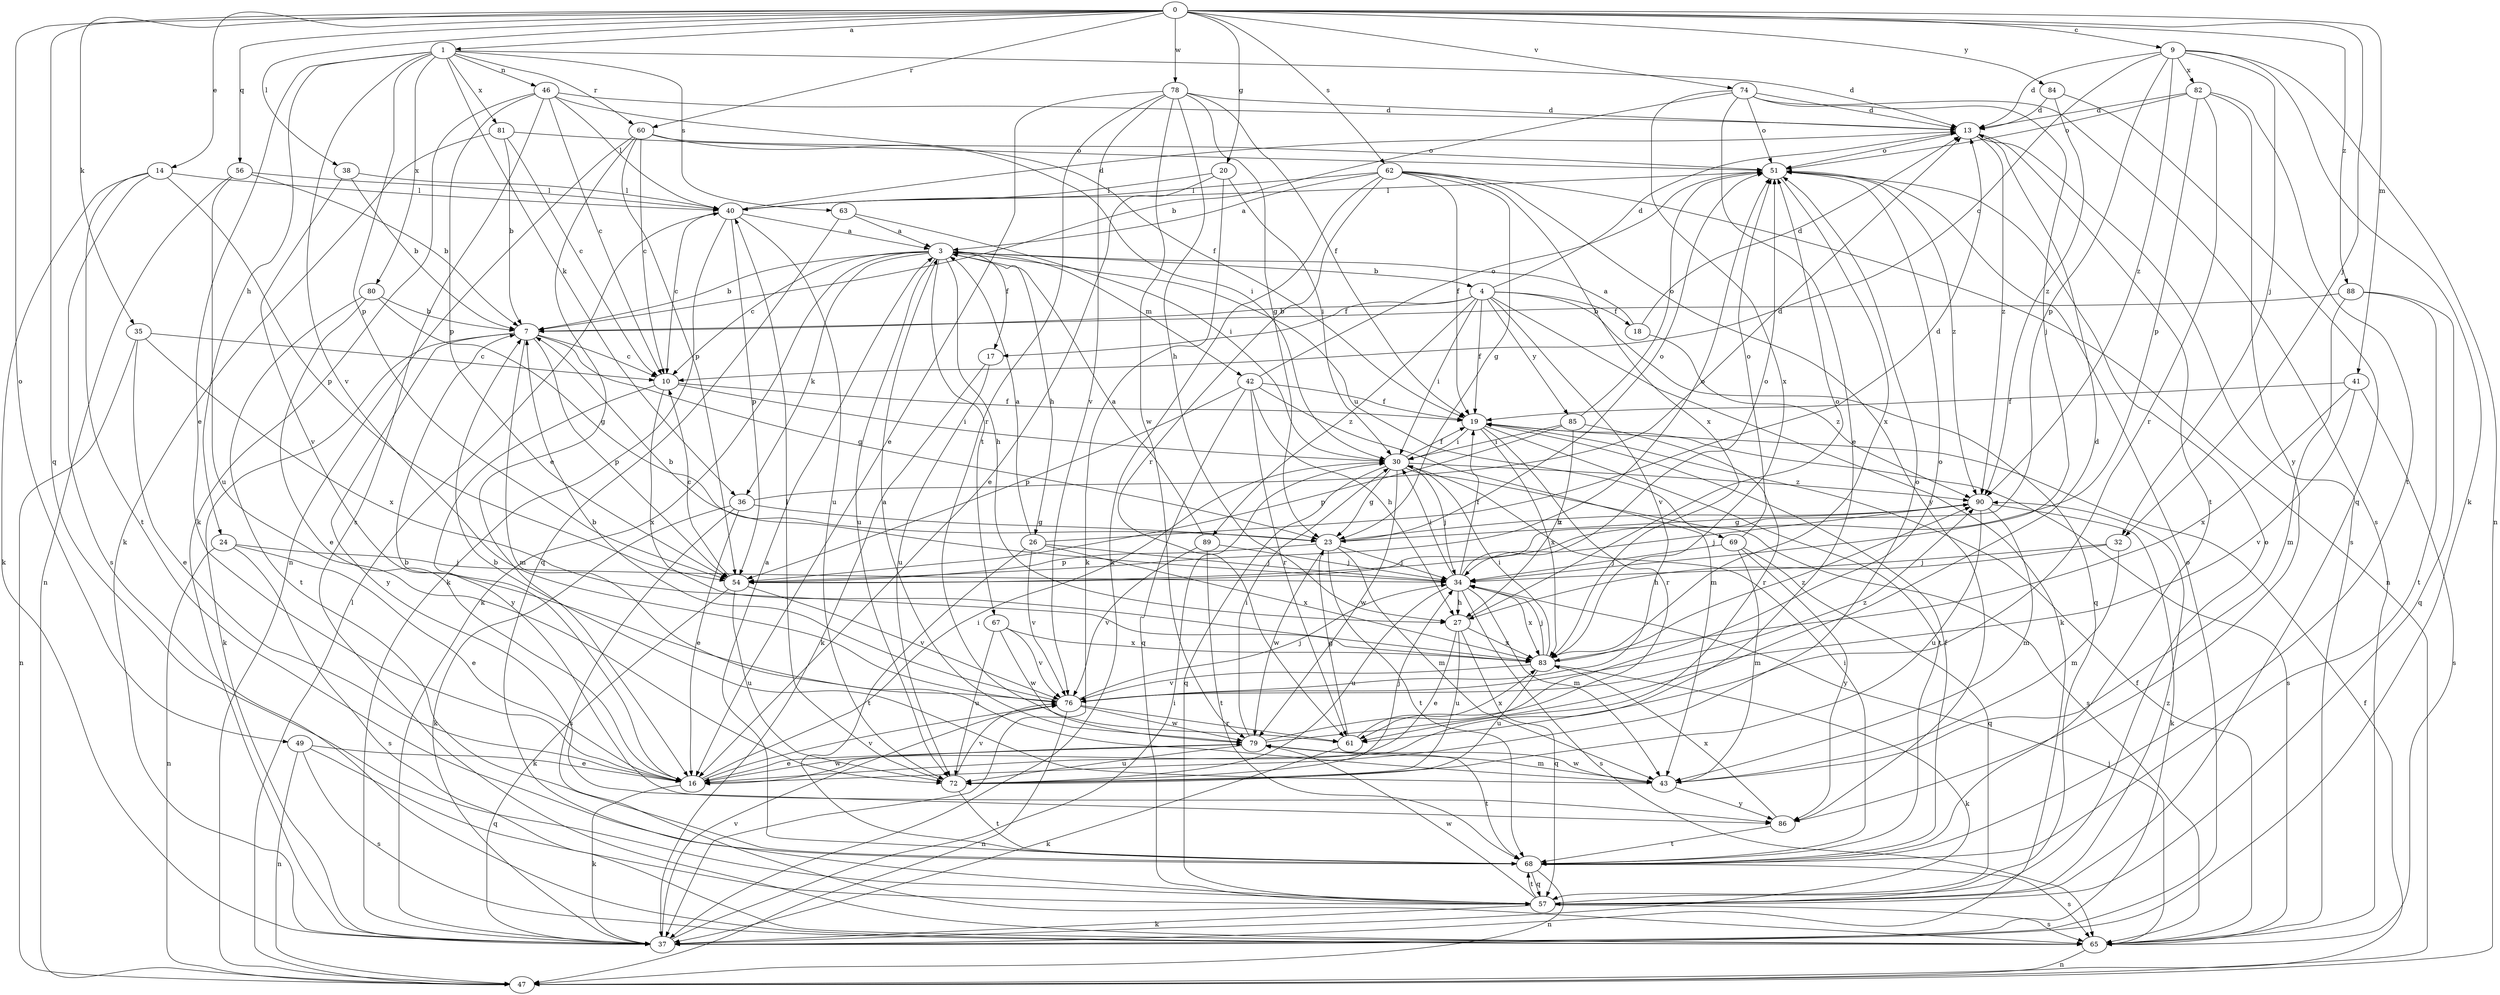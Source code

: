strict digraph  {
0;
1;
3;
4;
7;
9;
10;
13;
14;
16;
17;
18;
19;
20;
23;
24;
26;
27;
30;
32;
34;
35;
36;
37;
38;
40;
41;
42;
43;
46;
47;
49;
51;
54;
56;
57;
60;
61;
62;
63;
65;
67;
68;
69;
72;
74;
76;
78;
79;
80;
81;
82;
83;
84;
85;
86;
88;
89;
90;
0 -> 1  [label=a];
0 -> 9  [label=c];
0 -> 14  [label=e];
0 -> 20  [label=g];
0 -> 32  [label=j];
0 -> 35  [label=k];
0 -> 38  [label=l];
0 -> 41  [label=m];
0 -> 49  [label=o];
0 -> 56  [label=q];
0 -> 57  [label=q];
0 -> 60  [label=r];
0 -> 62  [label=s];
0 -> 74  [label=v];
0 -> 78  [label=w];
0 -> 84  [label=y];
0 -> 88  [label=z];
1 -> 13  [label=d];
1 -> 16  [label=e];
1 -> 24  [label=h];
1 -> 36  [label=k];
1 -> 46  [label=n];
1 -> 54  [label=p];
1 -> 60  [label=r];
1 -> 63  [label=s];
1 -> 76  [label=v];
1 -> 80  [label=x];
1 -> 81  [label=x];
3 -> 4  [label=b];
3 -> 7  [label=b];
3 -> 10  [label=c];
3 -> 17  [label=f];
3 -> 26  [label=h];
3 -> 27  [label=h];
3 -> 36  [label=k];
3 -> 37  [label=k];
3 -> 42  [label=m];
3 -> 67  [label=t];
3 -> 69  [label=u];
3 -> 72  [label=u];
4 -> 7  [label=b];
4 -> 13  [label=d];
4 -> 17  [label=f];
4 -> 18  [label=f];
4 -> 19  [label=f];
4 -> 30  [label=i];
4 -> 37  [label=k];
4 -> 57  [label=q];
4 -> 76  [label=v];
4 -> 85  [label=y];
4 -> 89  [label=z];
7 -> 10  [label=c];
7 -> 23  [label=g];
7 -> 37  [label=k];
7 -> 43  [label=m];
7 -> 54  [label=p];
7 -> 86  [label=y];
9 -> 10  [label=c];
9 -> 13  [label=d];
9 -> 32  [label=j];
9 -> 37  [label=k];
9 -> 47  [label=n];
9 -> 54  [label=p];
9 -> 82  [label=x];
9 -> 90  [label=z];
10 -> 19  [label=f];
10 -> 30  [label=i];
10 -> 83  [label=x];
10 -> 86  [label=y];
13 -> 51  [label=o];
13 -> 65  [label=s];
13 -> 68  [label=t];
13 -> 90  [label=z];
14 -> 37  [label=k];
14 -> 40  [label=l];
14 -> 54  [label=p];
14 -> 65  [label=s];
14 -> 68  [label=t];
16 -> 7  [label=b];
16 -> 30  [label=i];
16 -> 37  [label=k];
16 -> 51  [label=o];
16 -> 76  [label=v];
16 -> 79  [label=w];
17 -> 37  [label=k];
17 -> 72  [label=u];
18 -> 3  [label=a];
18 -> 13  [label=d];
18 -> 90  [label=z];
19 -> 30  [label=i];
19 -> 61  [label=r];
19 -> 65  [label=s];
19 -> 68  [label=t];
19 -> 83  [label=x];
20 -> 16  [label=e];
20 -> 30  [label=i];
20 -> 37  [label=k];
20 -> 40  [label=l];
23 -> 34  [label=j];
23 -> 43  [label=m];
23 -> 51  [label=o];
23 -> 54  [label=p];
23 -> 68  [label=t];
23 -> 79  [label=w];
23 -> 90  [label=z];
24 -> 16  [label=e];
24 -> 34  [label=j];
24 -> 47  [label=n];
24 -> 65  [label=s];
26 -> 3  [label=a];
26 -> 13  [label=d];
26 -> 34  [label=j];
26 -> 68  [label=t];
26 -> 76  [label=v];
26 -> 83  [label=x];
27 -> 16  [label=e];
27 -> 51  [label=o];
27 -> 57  [label=q];
27 -> 72  [label=u];
27 -> 83  [label=x];
30 -> 19  [label=f];
30 -> 23  [label=g];
30 -> 34  [label=j];
30 -> 57  [label=q];
30 -> 65  [label=s];
30 -> 79  [label=w];
30 -> 90  [label=z];
32 -> 27  [label=h];
32 -> 34  [label=j];
32 -> 43  [label=m];
34 -> 7  [label=b];
34 -> 19  [label=f];
34 -> 27  [label=h];
34 -> 30  [label=i];
34 -> 43  [label=m];
34 -> 51  [label=o];
34 -> 65  [label=s];
34 -> 72  [label=u];
34 -> 83  [label=x];
35 -> 10  [label=c];
35 -> 16  [label=e];
35 -> 47  [label=n];
35 -> 83  [label=x];
36 -> 13  [label=d];
36 -> 16  [label=e];
36 -> 23  [label=g];
36 -> 37  [label=k];
36 -> 65  [label=s];
37 -> 30  [label=i];
37 -> 51  [label=o];
37 -> 76  [label=v];
38 -> 7  [label=b];
38 -> 40  [label=l];
38 -> 76  [label=v];
40 -> 3  [label=a];
40 -> 10  [label=c];
40 -> 13  [label=d];
40 -> 37  [label=k];
40 -> 54  [label=p];
40 -> 72  [label=u];
41 -> 19  [label=f];
41 -> 65  [label=s];
41 -> 76  [label=v];
41 -> 83  [label=x];
42 -> 19  [label=f];
42 -> 27  [label=h];
42 -> 43  [label=m];
42 -> 51  [label=o];
42 -> 54  [label=p];
42 -> 57  [label=q];
42 -> 61  [label=r];
43 -> 7  [label=b];
43 -> 79  [label=w];
43 -> 86  [label=y];
46 -> 10  [label=c];
46 -> 13  [label=d];
46 -> 19  [label=f];
46 -> 37  [label=k];
46 -> 40  [label=l];
46 -> 54  [label=p];
46 -> 65  [label=s];
47 -> 19  [label=f];
47 -> 40  [label=l];
49 -> 16  [label=e];
49 -> 47  [label=n];
49 -> 57  [label=q];
49 -> 65  [label=s];
51 -> 40  [label=l];
51 -> 83  [label=x];
51 -> 90  [label=z];
54 -> 10  [label=c];
54 -> 37  [label=k];
54 -> 51  [label=o];
54 -> 72  [label=u];
54 -> 76  [label=v];
56 -> 7  [label=b];
56 -> 40  [label=l];
56 -> 47  [label=n];
56 -> 72  [label=u];
57 -> 37  [label=k];
57 -> 51  [label=o];
57 -> 65  [label=s];
57 -> 68  [label=t];
57 -> 79  [label=w];
57 -> 90  [label=z];
60 -> 10  [label=c];
60 -> 16  [label=e];
60 -> 30  [label=i];
60 -> 47  [label=n];
60 -> 51  [label=o];
60 -> 54  [label=p];
61 -> 23  [label=g];
61 -> 37  [label=k];
61 -> 83  [label=x];
62 -> 3  [label=a];
62 -> 19  [label=f];
62 -> 23  [label=g];
62 -> 37  [label=k];
62 -> 40  [label=l];
62 -> 47  [label=n];
62 -> 61  [label=r];
62 -> 83  [label=x];
62 -> 86  [label=y];
63 -> 3  [label=a];
63 -> 30  [label=i];
63 -> 57  [label=q];
65 -> 19  [label=f];
65 -> 34  [label=j];
65 -> 47  [label=n];
67 -> 72  [label=u];
67 -> 76  [label=v];
67 -> 79  [label=w];
67 -> 83  [label=x];
68 -> 3  [label=a];
68 -> 19  [label=f];
68 -> 30  [label=i];
68 -> 47  [label=n];
68 -> 57  [label=q];
68 -> 65  [label=s];
69 -> 34  [label=j];
69 -> 43  [label=m];
69 -> 51  [label=o];
69 -> 57  [label=q];
69 -> 86  [label=y];
72 -> 34  [label=j];
72 -> 40  [label=l];
72 -> 68  [label=t];
72 -> 76  [label=v];
74 -> 7  [label=b];
74 -> 13  [label=d];
74 -> 16  [label=e];
74 -> 34  [label=j];
74 -> 51  [label=o];
74 -> 65  [label=s];
74 -> 83  [label=x];
76 -> 7  [label=b];
76 -> 34  [label=j];
76 -> 47  [label=n];
76 -> 61  [label=r];
76 -> 79  [label=w];
76 -> 90  [label=z];
78 -> 13  [label=d];
78 -> 16  [label=e];
78 -> 19  [label=f];
78 -> 23  [label=g];
78 -> 27  [label=h];
78 -> 61  [label=r];
78 -> 76  [label=v];
78 -> 79  [label=w];
79 -> 3  [label=a];
79 -> 13  [label=d];
79 -> 16  [label=e];
79 -> 30  [label=i];
79 -> 43  [label=m];
79 -> 51  [label=o];
79 -> 68  [label=t];
79 -> 72  [label=u];
80 -> 7  [label=b];
80 -> 16  [label=e];
80 -> 23  [label=g];
80 -> 68  [label=t];
81 -> 7  [label=b];
81 -> 10  [label=c];
81 -> 37  [label=k];
81 -> 51  [label=o];
82 -> 13  [label=d];
82 -> 51  [label=o];
82 -> 54  [label=p];
82 -> 61  [label=r];
82 -> 68  [label=t];
82 -> 86  [label=y];
83 -> 30  [label=i];
83 -> 34  [label=j];
83 -> 37  [label=k];
83 -> 72  [label=u];
83 -> 76  [label=v];
83 -> 90  [label=z];
84 -> 13  [label=d];
84 -> 57  [label=q];
84 -> 90  [label=z];
85 -> 27  [label=h];
85 -> 30  [label=i];
85 -> 51  [label=o];
85 -> 54  [label=p];
85 -> 61  [label=r];
86 -> 68  [label=t];
86 -> 83  [label=x];
88 -> 7  [label=b];
88 -> 43  [label=m];
88 -> 57  [label=q];
88 -> 68  [label=t];
89 -> 3  [label=a];
89 -> 34  [label=j];
89 -> 68  [label=t];
89 -> 76  [label=v];
90 -> 23  [label=g];
90 -> 34  [label=j];
90 -> 37  [label=k];
90 -> 43  [label=m];
90 -> 72  [label=u];
}
